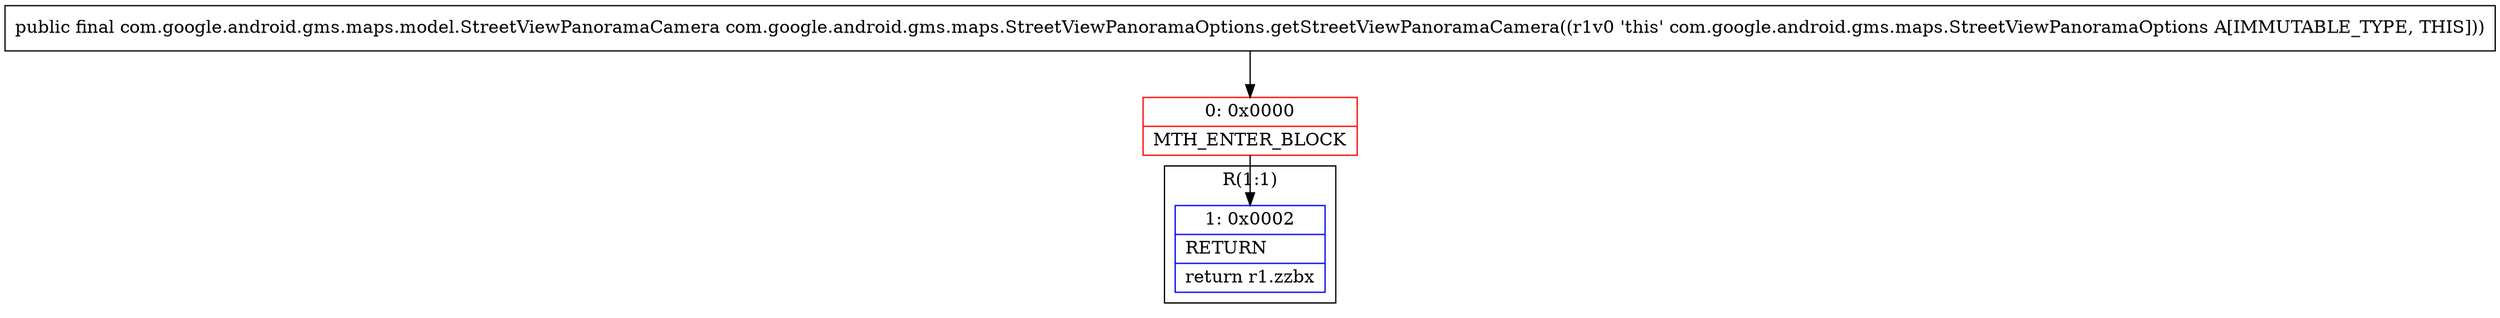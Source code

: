 digraph "CFG forcom.google.android.gms.maps.StreetViewPanoramaOptions.getStreetViewPanoramaCamera()Lcom\/google\/android\/gms\/maps\/model\/StreetViewPanoramaCamera;" {
subgraph cluster_Region_2034929719 {
label = "R(1:1)";
node [shape=record,color=blue];
Node_1 [shape=record,label="{1\:\ 0x0002|RETURN\l|return r1.zzbx\l}"];
}
Node_0 [shape=record,color=red,label="{0\:\ 0x0000|MTH_ENTER_BLOCK\l}"];
MethodNode[shape=record,label="{public final com.google.android.gms.maps.model.StreetViewPanoramaCamera com.google.android.gms.maps.StreetViewPanoramaOptions.getStreetViewPanoramaCamera((r1v0 'this' com.google.android.gms.maps.StreetViewPanoramaOptions A[IMMUTABLE_TYPE, THIS])) }"];
MethodNode -> Node_0;
Node_0 -> Node_1;
}

